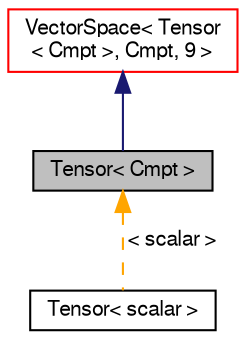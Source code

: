 digraph "Tensor&lt; Cmpt &gt;"
{
  bgcolor="transparent";
  edge [fontname="FreeSans",fontsize="10",labelfontname="FreeSans",labelfontsize="10"];
  node [fontname="FreeSans",fontsize="10",shape=record];
  Node0 [label="Tensor\< Cmpt \>",height=0.2,width=0.4,color="black", fillcolor="grey75", style="filled", fontcolor="black"];
  Node1 -> Node0 [dir="back",color="midnightblue",fontsize="10",style="solid",fontname="FreeSans"];
  Node1 [label="VectorSpace\< Tensor\l\< Cmpt \>, Cmpt, 9 \>",height=0.2,width=0.4,color="red",URL="$a28490.html"];
  Node0 -> Node3 [dir="back",color="orange",fontsize="10",style="dashed",label=" \< scalar \>" ,fontname="FreeSans"];
  Node3 [label="Tensor\< scalar \>",height=0.2,width=0.4,color="black",URL="$a27634.html"];
}
